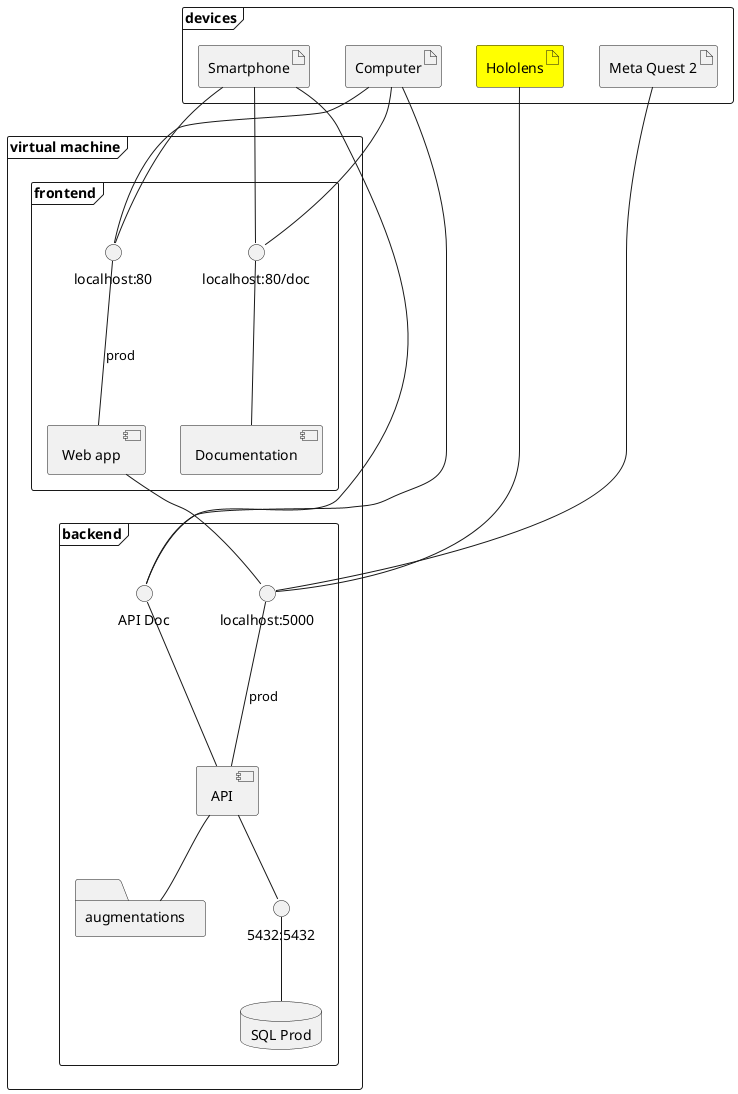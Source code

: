 @startuml
frame devices {
    artifact AR #Yellow[
        Hololens
    ]
    artifact VR [
        Meta Quest 2
    ]
    artifact Smartphone
    artifact Computer
}

frame "virtual machine" {
    
    frame frontend {
        ' interface "localhost:81" as HTTP81
        interface "localhost:80" as HTTP80
        interface "localhost:80/doc" as HTTP80Doc
        component webApp [
            Web app
            ]
        component Doc [
            Documentation
            ]
    }
    
    frame backend  {
        interface "localhost:5000" as routesProd
        ' interface "localhost:5001" as routesDev
        interface "API Doc" as routesDoc
        component API
        folder augmentations
        ' database "SQL Dev" as SQLdev
        database "SQL Prod" as SQLprod
        ' interface "5431:5432" as sqlPortDev
        interface "5432:5432" as sqlPortProd
    }
}

API -up-- routesProd :prod
' API -up-- routesDev :dev
Smartphone -- HTTP80
Smartphone -- HTTP80Doc
' Smartphone -- HTTP81
Smartphone -- routesDoc
Computer -- HTTP80
' Computer -- HTTP81
Computer -- HTTP80Doc
Computer -- routesDoc
' webApp -- API
' webApp -up-- HTTP81 :dev
webApp -up-- HTTP80 :prod
webApp -- routesProd
' webApp -- routesDev
Doc -up-- HTTP80Doc
API -- augmentations
' sqlPortDev -- SQLdev
sqlPortProd -- SQLprod
' API -- sqlPortDev
API -- sqlPortProd
API -up-- routesDoc
AR -- routesProd
' AR -- routesDev
VR -- routesProd
' VR -- routesDev
@enduml
